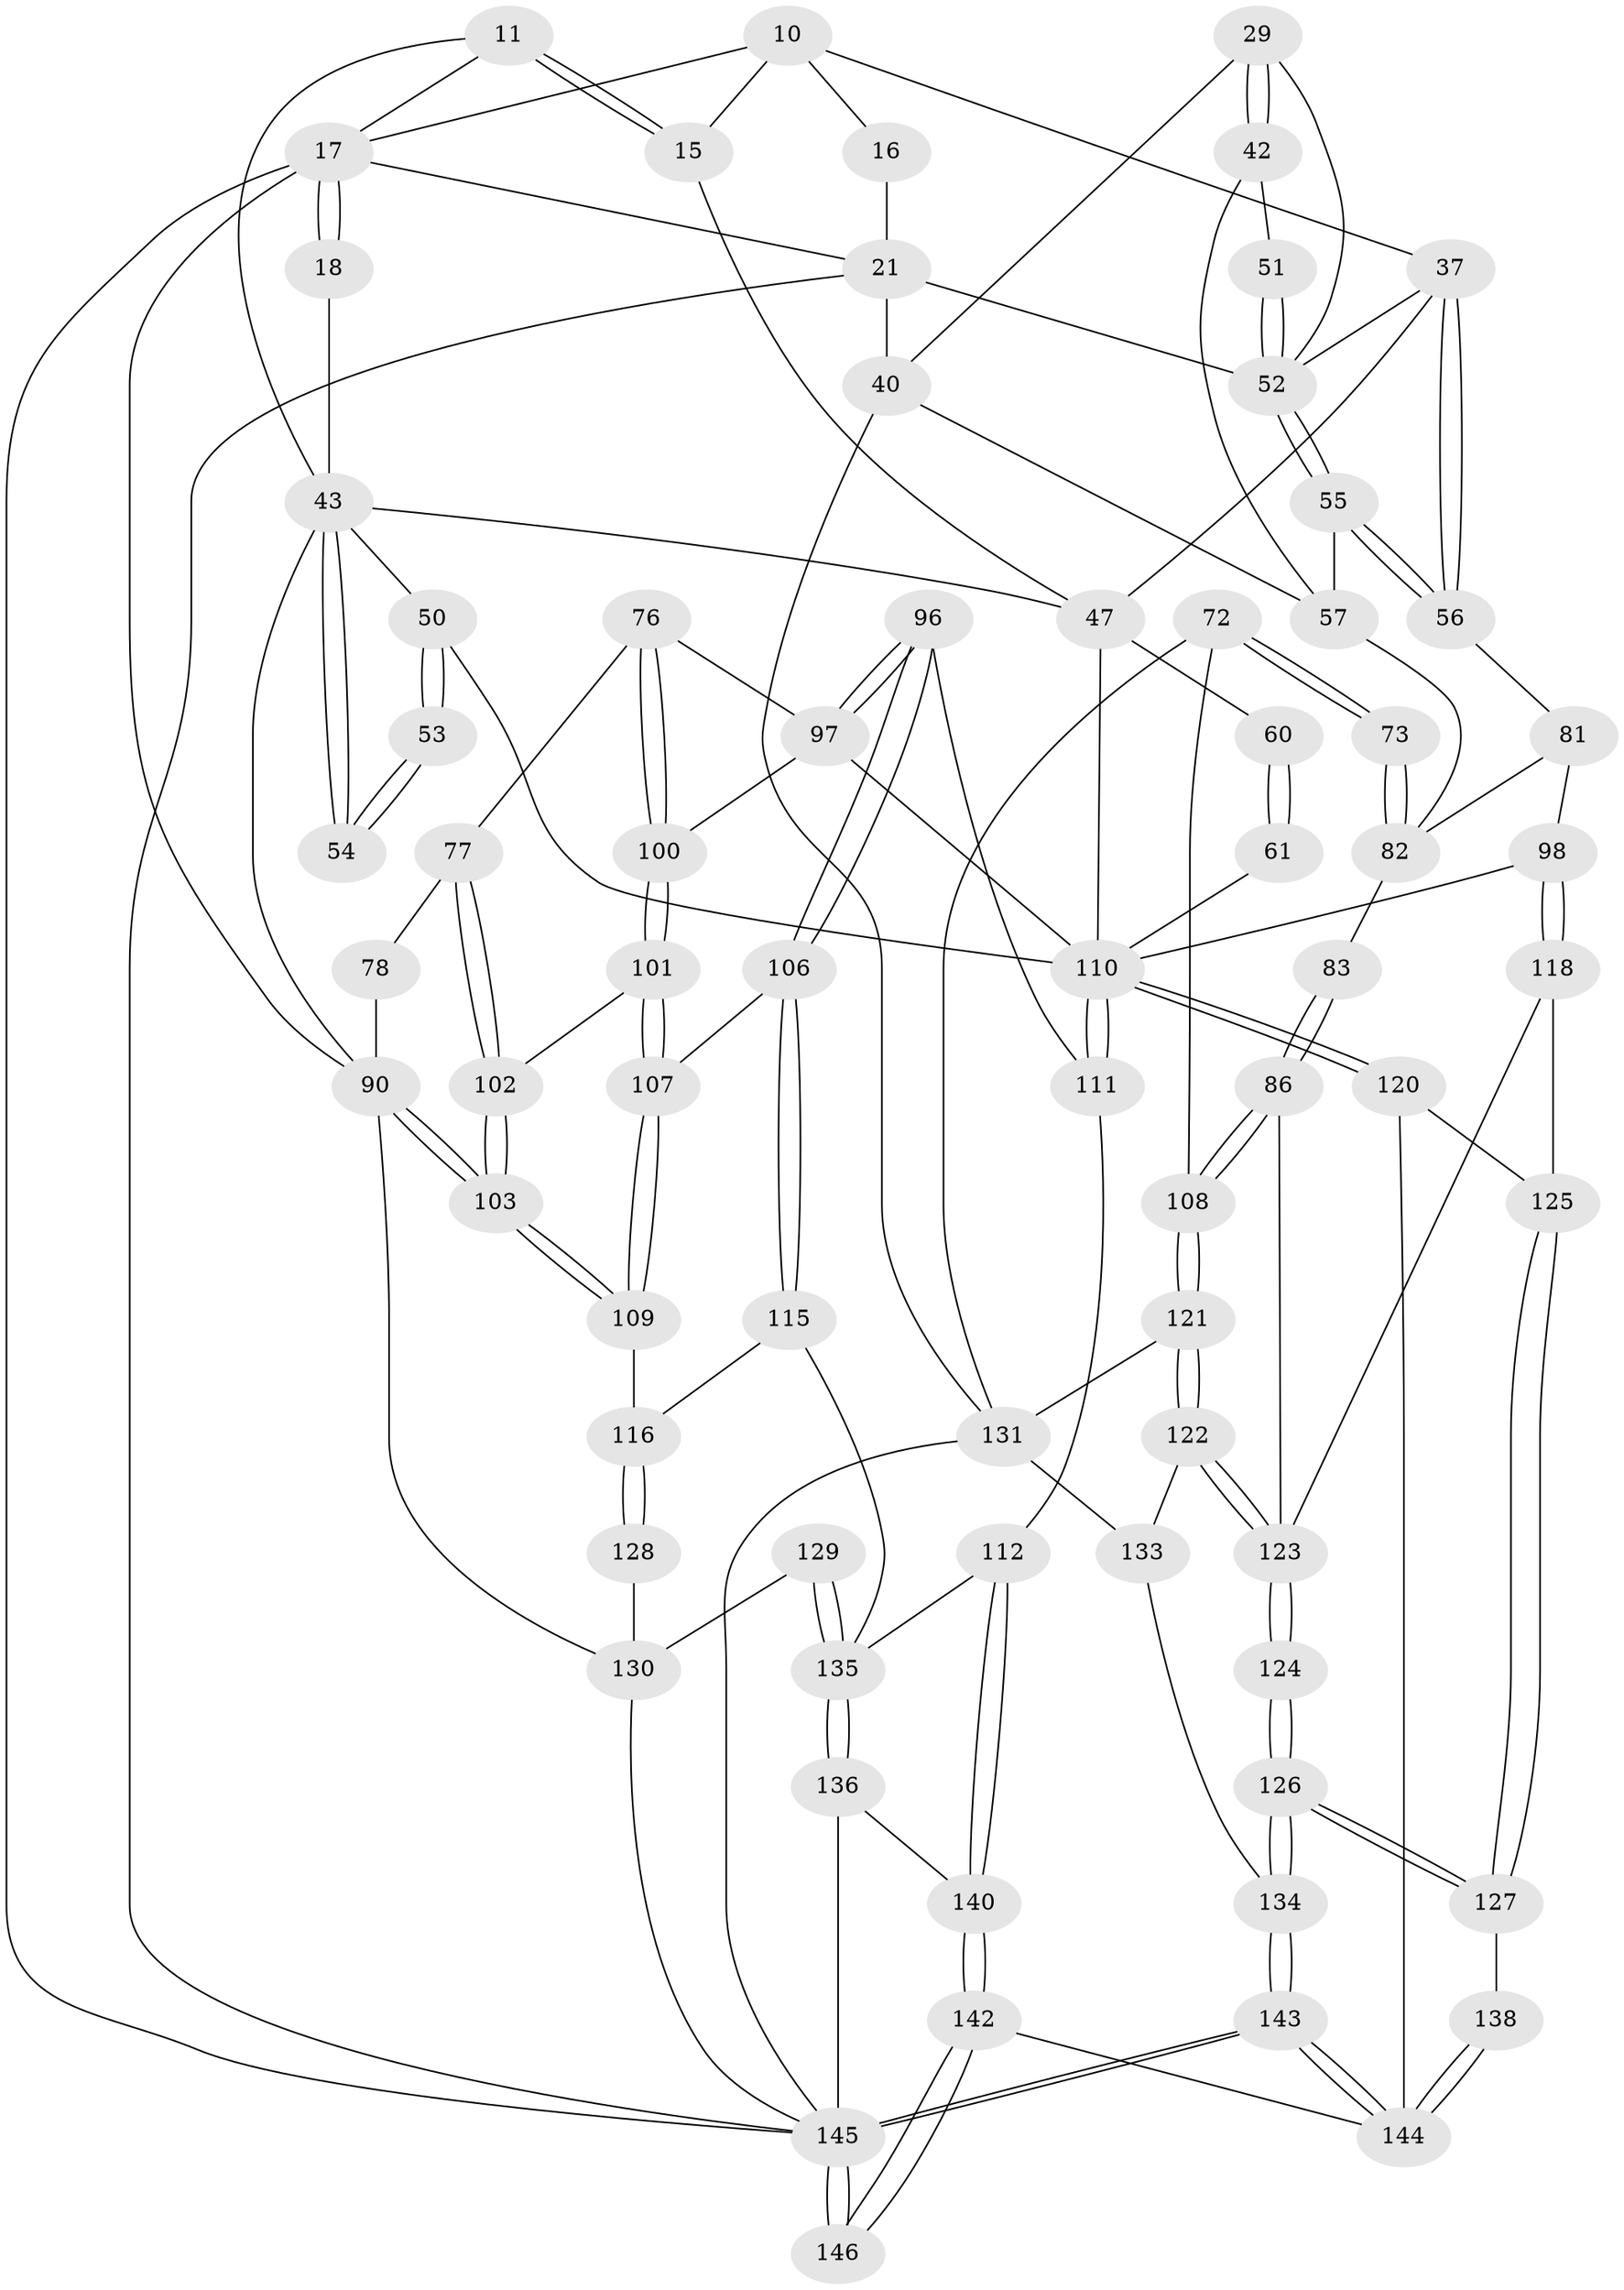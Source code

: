 // original degree distribution, {3: 0.02054794520547945, 4: 0.2465753424657534, 6: 0.2465753424657534, 5: 0.4863013698630137}
// Generated by graph-tools (version 1.1) at 2025/02/03/09/25 05:02:07]
// undirected, 73 vertices, 167 edges
graph export_dot {
graph [start="1"]
  node [color=gray90,style=filled];
  10 [pos="+0.5702696099041252+0.16452517173818476",super="+9+7"];
  11 [pos="+0.36957788239007594+0.1113606820868024"];
  15 [pos="+0.5671180142021621+0.1660309887225557"];
  16 [pos="+0.7537241527980968+0.08901529604509612",super="+8"];
  17 [pos="+0+0",super="+4+6"];
  18 [pos="+0.12600729064038407+0.11539202039344144",super="+14"];
  21 [pos="+0.8128902011781952+0.14829366269491603",super="+20+19+3"];
  29 [pos="+0.8785864833367477+0.2292088891609521"];
  37 [pos="+0.6694487573374327+0.3398135367057578",super="+27"];
  40 [pos="+1+0.3704129972584708",super="+28+39"];
  42 [pos="+0.8618931330693843+0.31617212741277645"];
  43 [pos="+0+0.27842884990921046",super="+23+24+22+13+32"];
  47 [pos="+0.32231902292044706+0.40736640878723634",super="+46+38"];
  50 [pos="+0.2456617663534789+0.44306995590525255",super="+33+34"];
  51 [pos="+0.8117508020591192+0.31724353671892686"];
  52 [pos="+0.7956774088185217+0.38136923104528403",super="+26+30"];
  53 [pos="+0.18889011421751672+0.40502039379936405"];
  54 [pos="+0.17125476981814103+0.4060662613369112"];
  55 [pos="+0.7937332579117369+0.39135141637549653"];
  56 [pos="+0.7187848689167415+0.4372897111795704"];
  57 [pos="+0.9459127430898553+0.42048999722486163",super="+41"];
  60 [pos="+0.42835259780645274+0.41926889514566934",super="+59"];
  61 [pos="+0.5207747869946814+0.45834784586647365"];
  72 [pos="+0.9803449611454809+0.6924612960373392"];
  73 [pos="+0.9401538686107379+0.6422056050511493"];
  76 [pos="+0.09375929968525643+0.5675620762820713"];
  77 [pos="+0.013440024620963938+0.5236700812474784"];
  78 [pos="+0.011732223040349316+0.5222014238184055",super="+74"];
  81 [pos="+0.6637227934573426+0.5281896330164163",super="+63+62"];
  82 [pos="+0.8151507747389534+0.5910026533667097",super="+80+67"];
  83 [pos="+0.7391400892793111+0.6467479360602989"];
  86 [pos="+0.7174374097760199+0.7004590804391593"];
  90 [pos="+0+0.8292642950446459",super="+79+45+31+44"];
  96 [pos="+0.24968280019265787+0.6758666020546579"];
  97 [pos="+0.22873259867256637+0.5494476585171898",super="+75"];
  98 [pos="+0.6128513512267216+0.6931672552466009",super="+85"];
  100 [pos="+0.10644101541526747+0.6249685685652568"];
  101 [pos="+0.09572756728567448+0.6650917577486901"];
  102 [pos="+0.07655630084791612+0.6694730269055214"];
  103 [pos="+0+0.7884537934183079"];
  106 [pos="+0.20139292445154017+0.7036946534810913"];
  107 [pos="+0.16651454500302632+0.6993433100044626"];
  108 [pos="+0.8920649338714804+0.7473880750586205"];
  109 [pos="+0.09973227456023827+0.7756875397398697"];
  110 [pos="+0.41235391380947733+0.8249184145476471",super="+99+94"];
  111 [pos="+0.374796603024466+0.8244283395746104",super="+95"];
  112 [pos="+0.3462260034456435+0.8458074398107529"];
  115 [pos="+0.19243975020656048+0.7830914621157833"];
  116 [pos="+0.14395114038797416+0.8133795597577719"];
  118 [pos="+0.6514785681874696+0.719555000128237",super="+117"];
  120 [pos="+0.4142318901404713+0.8265008853440542"];
  121 [pos="+0.8696924066791389+0.8122175692045615"];
  122 [pos="+0.8640773009253453+0.8271212937122118"];
  123 [pos="+0.828540544842785+0.8849879706629039",super="+87+88"];
  124 [pos="+0.796596268436732+0.9823242085689318"];
  125 [pos="+0.6326954534383733+0.8693339614058544",super="+119"];
  126 [pos="+0.7873536060077406+1"];
  127 [pos="+0.6328141502037937+0.8727829218922549"];
  128 [pos="+0.13586695631077778+0.8370297321877962"];
  129 [pos="+0.1739763499317061+0.8917970775073588"];
  130 [pos="+0.1727859621690494+0.8914040058362414",super="+92+91"];
  131 [pos="+0.9692850175914963+0.8580391143580359",super="+105"];
  133 [pos="+0.9598966172859373+0.873411513542474",super="+132"];
  134 [pos="+0.8010498665112306+1"];
  135 [pos="+0.19875635901682584+0.9224190466025995",super="+113+114"];
  136 [pos="+0.23170591299053037+1"];
  138 [pos="+0.566909512058419+0.8978946740412359"];
  140 [pos="+0.3381675353149137+0.8689506860897729"];
  142 [pos="+0.4170650335182949+1"];
  143 [pos="+0.8227460397045465+1"];
  144 [pos="+0.5857866371194645+0.9946518481509475",super="+141"];
  145 [pos="+0.8316223574852627+1",super="+104+137"];
  146 [pos="+0.4000952664419369+1"];
  10 -- 15;
  10 -- 16;
  10 -- 37;
  10 -- 17;
  11 -- 15;
  11 -- 15;
  11 -- 17;
  11 -- 43;
  15 -- 47;
  16 -- 21 [weight=3];
  17 -- 18 [weight=2];
  17 -- 18;
  17 -- 90;
  17 -- 145;
  17 -- 21;
  18 -- 43 [weight=2];
  21 -- 40 [weight=2];
  21 -- 52;
  21 -- 145;
  29 -- 42;
  29 -- 42;
  29 -- 40;
  29 -- 52;
  37 -- 56;
  37 -- 56;
  37 -- 52;
  37 -- 47;
  40 -- 57;
  40 -- 131;
  42 -- 51;
  42 -- 57;
  43 -- 54;
  43 -- 54;
  43 -- 50 [weight=2];
  43 -- 47;
  43 -- 90 [weight=2];
  47 -- 60 [weight=3];
  47 -- 110;
  50 -- 53 [weight=2];
  50 -- 53;
  50 -- 110;
  51 -- 52 [weight=2];
  51 -- 52;
  52 -- 55;
  52 -- 55;
  53 -- 54;
  53 -- 54;
  55 -- 56;
  55 -- 56;
  55 -- 57;
  56 -- 81;
  57 -- 82;
  60 -- 61 [weight=2];
  60 -- 61;
  61 -- 110;
  72 -- 73;
  72 -- 73;
  72 -- 108;
  72 -- 131;
  73 -- 82 [weight=2];
  73 -- 82;
  76 -- 77;
  76 -- 100;
  76 -- 100;
  76 -- 97;
  77 -- 78;
  77 -- 102;
  77 -- 102;
  78 -- 90 [weight=2];
  81 -- 82 [weight=2];
  81 -- 98 [weight=2];
  82 -- 83 [weight=2];
  83 -- 86;
  83 -- 86;
  86 -- 108;
  86 -- 108;
  86 -- 123;
  90 -- 103;
  90 -- 103;
  90 -- 130;
  96 -- 97;
  96 -- 97;
  96 -- 106;
  96 -- 106;
  96 -- 111;
  97 -- 100;
  97 -- 110;
  98 -- 118 [weight=2];
  98 -- 118;
  98 -- 110 [weight=2];
  100 -- 101;
  100 -- 101;
  101 -- 102;
  101 -- 107;
  101 -- 107;
  102 -- 103;
  102 -- 103;
  103 -- 109;
  103 -- 109;
  106 -- 107;
  106 -- 115;
  106 -- 115;
  107 -- 109;
  107 -- 109;
  108 -- 121;
  108 -- 121;
  109 -- 116;
  110 -- 111 [weight=2];
  110 -- 111;
  110 -- 120;
  110 -- 120;
  111 -- 112;
  112 -- 140;
  112 -- 140;
  112 -- 135;
  115 -- 116;
  115 -- 135;
  116 -- 128;
  116 -- 128;
  118 -- 123;
  118 -- 125 [weight=2];
  120 -- 125;
  120 -- 144;
  121 -- 122;
  121 -- 122;
  121 -- 131;
  122 -- 123;
  122 -- 123;
  122 -- 133;
  123 -- 124 [weight=2];
  123 -- 124;
  124 -- 126;
  124 -- 126;
  125 -- 127;
  125 -- 127;
  126 -- 127;
  126 -- 127;
  126 -- 134;
  126 -- 134;
  127 -- 138;
  128 -- 130 [weight=2];
  129 -- 130;
  129 -- 135 [weight=2];
  129 -- 135;
  130 -- 145;
  131 -- 133 [weight=2];
  131 -- 145;
  133 -- 134;
  134 -- 143;
  134 -- 143;
  135 -- 136;
  135 -- 136;
  136 -- 140;
  136 -- 145;
  138 -- 144 [weight=2];
  138 -- 144;
  140 -- 142;
  140 -- 142;
  142 -- 146;
  142 -- 146;
  142 -- 144;
  143 -- 144;
  143 -- 144;
  143 -- 145;
  143 -- 145;
  145 -- 146 [weight=2];
  145 -- 146;
}
